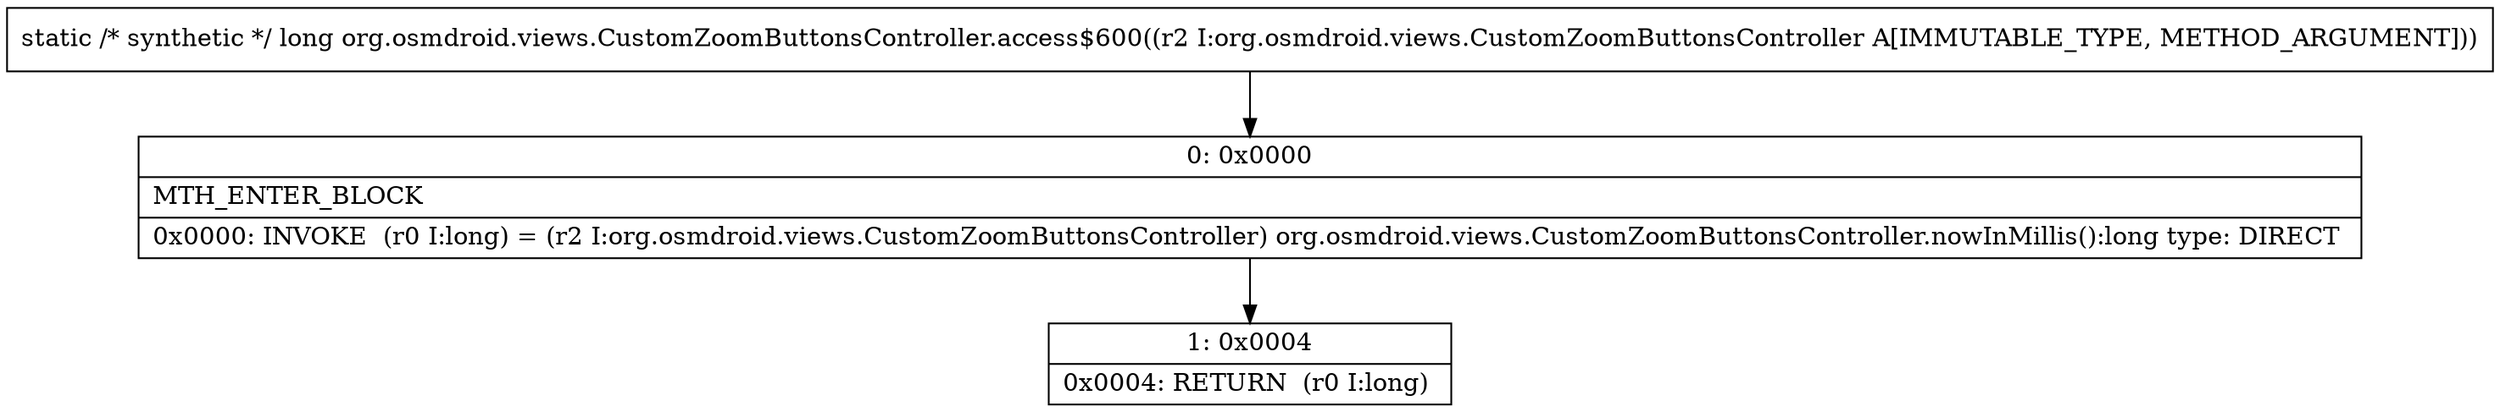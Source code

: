 digraph "CFG fororg.osmdroid.views.CustomZoomButtonsController.access$600(Lorg\/osmdroid\/views\/CustomZoomButtonsController;)J" {
Node_0 [shape=record,label="{0\:\ 0x0000|MTH_ENTER_BLOCK\l|0x0000: INVOKE  (r0 I:long) = (r2 I:org.osmdroid.views.CustomZoomButtonsController) org.osmdroid.views.CustomZoomButtonsController.nowInMillis():long type: DIRECT \l}"];
Node_1 [shape=record,label="{1\:\ 0x0004|0x0004: RETURN  (r0 I:long) \l}"];
MethodNode[shape=record,label="{static \/* synthetic *\/ long org.osmdroid.views.CustomZoomButtonsController.access$600((r2 I:org.osmdroid.views.CustomZoomButtonsController A[IMMUTABLE_TYPE, METHOD_ARGUMENT])) }"];
MethodNode -> Node_0;
Node_0 -> Node_1;
}

